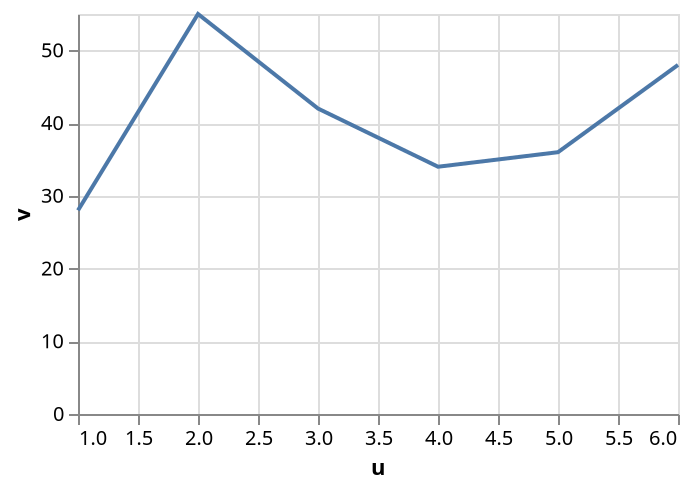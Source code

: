 {
  "$schema": "https://vega.github.io/schema/vega/v5.json",
  "background": "white",
  "padding": 5,
  "width": 300,
  "height": 200,
  "style": "cell",
  "data": [
    {
      "name": "source_0",
      "values": [
        {"u": 1, "v": 28},
        {"u": 2, "v": 55},
        {"u": 3, "v": 42},
        {"u": 4, "v": 34},
        {"u": 5, "v": 36},
        {"u": 6, "v": 48}
      ]
    },
    {
      "name": "data_0",
      "source": "source_0",
      "transform": [
        {"type": "formula", "expr": "toNumber(datum[\"u\"])", "as": "u"}
      ]
    }
  ],
  "signals": [
    {
      "name": "interpolate",
      "value": "linear",
      "bind": {
        "input": "select",
        "options": [
          "basis",
          "cardinal",
          "catmull-rom",
          "linear",
          "monotone",
          "natural",
          "step",
          "step-after",
          "step-before"
        ]
      }
    },
    {
      "name": "tension",
      "value": 0,
      "bind": {"input": "range", "min": 0, "max": 1, "step": 0.05}
    },
    {
      "name": "strokeWidth",
      "value": 2,
      "bind": {"input": "range", "min": 0, "max": 10, "step": 0.5}
    },
    {
      "name": "strokeCap",
      "value": "butt",
      "bind": {"input": "select", "options": ["butt", "round", "square"]}
    },
    {
      "name": "strokeDash",
      "value": [1, 0],
      "bind": {
        "input": "select",
        "options": [[1, 0], [8, 8], [8, 4], [4, 4], [4, 2], [2, 1], [1, 1]]
      }
    }
  ],
  "marks": [
    {
      "name": "marks",
      "type": "line",
      "style": ["line"],
      "sort": {"field": "x"},
      "from": {"data": "data_0"},
      "encode": {
        "update": {
          "strokeCap": {"signal": "strokeCap"},
          "strokeWidth": {"signal": "strokeWidth"},
          "strokeDash": {"signal": "strokeDash"},
          "interpolate": {"signal": "interpolate"},
          "tension": {"signal": "tension"},
          "stroke": {"value": "#4c78a8"},
          "description": {
            "signal": "\"u: \" + (!isValid(datum[\"u\"]) || !isFinite(+datum[\"u\"]) ? \"\" + datum[\"u\"] : format(datum[\"u\"], \"\")) + \"; v: \" + (!isValid(datum[\"v\"]) || !isFinite(+datum[\"v\"]) ? \"\" + datum[\"v\"] : format(datum[\"v\"], \"\"))"
          },
          "x": {"scale": "x", "field": "u"},
          "y": {"scale": "y", "field": "v"},
          "defined": {
            "signal": "isValid(datum[\"u\"]) && isFinite(+datum[\"u\"]) && isValid(datum[\"v\"]) && isFinite(+datum[\"v\"])"
          }
        }
      }
    }
  ],
  "scales": [
    {
      "name": "x",
      "type": "linear",
      "domain": {"data": "data_0", "field": "u"},
      "range": [0, {"signal": "width"}],
      "nice": true,
      "zero": false
    },
    {
      "name": "y",
      "type": "linear",
      "domain": {"data": "data_0", "field": "v"},
      "range": [{"signal": "height"}, 0],
      "nice": true,
      "zero": true
    }
  ],
  "axes": [
    {
      "scale": "x",
      "orient": "bottom",
      "gridScale": "y",
      "grid": true,
      "tickCount": {"signal": "ceil(width/40)"},
      "domain": false,
      "labels": false,
      "aria": false,
      "maxExtent": 0,
      "minExtent": 0,
      "ticks": false,
      "zindex": 0
    },
    {
      "scale": "y",
      "orient": "left",
      "gridScale": "x",
      "grid": true,
      "tickCount": {"signal": "ceil(height/40)"},
      "domain": false,
      "labels": false,
      "aria": false,
      "maxExtent": 0,
      "minExtent": 0,
      "ticks": false,
      "zindex": 0
    },
    {
      "scale": "x",
      "orient": "bottom",
      "grid": false,
      "title": "u",
      "labelFlush": true,
      "labelOverlap": true,
      "tickCount": {"signal": "ceil(width/40)"},
      "zindex": 0
    },
    {
      "scale": "y",
      "orient": "left",
      "grid": false,
      "title": "v",
      "labelOverlap": true,
      "tickCount": {"signal": "ceil(height/40)"},
      "zindex": 0
    }
  ]
}
